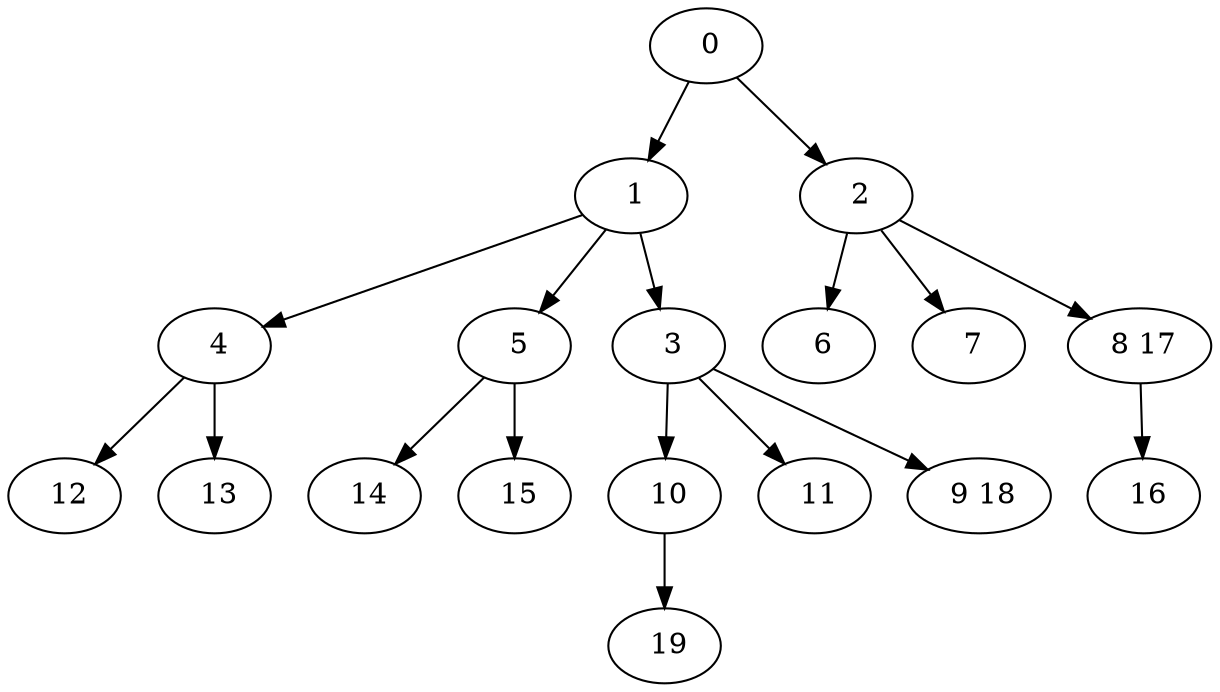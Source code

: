digraph mytree {
" 0" -> " 1";
" 0" -> " 2";
" 1" -> " 4";
" 1" -> " 5";
" 1" -> " 3";
" 2" -> " 6";
" 2" -> " 7";
" 2" -> " 8 17";
" 4" -> " 12";
" 4" -> " 13";
" 5" -> " 14";
" 5" -> " 15";
" 6";
" 7";
" 8 17" -> " 16";
" 3" -> " 10";
" 3" -> " 11";
" 3" -> " 9 18";
" 10" -> " 19";
" 11";
" 9 18";
" 12";
" 13";
" 14";
" 15";
" 19";
" 16";
}
